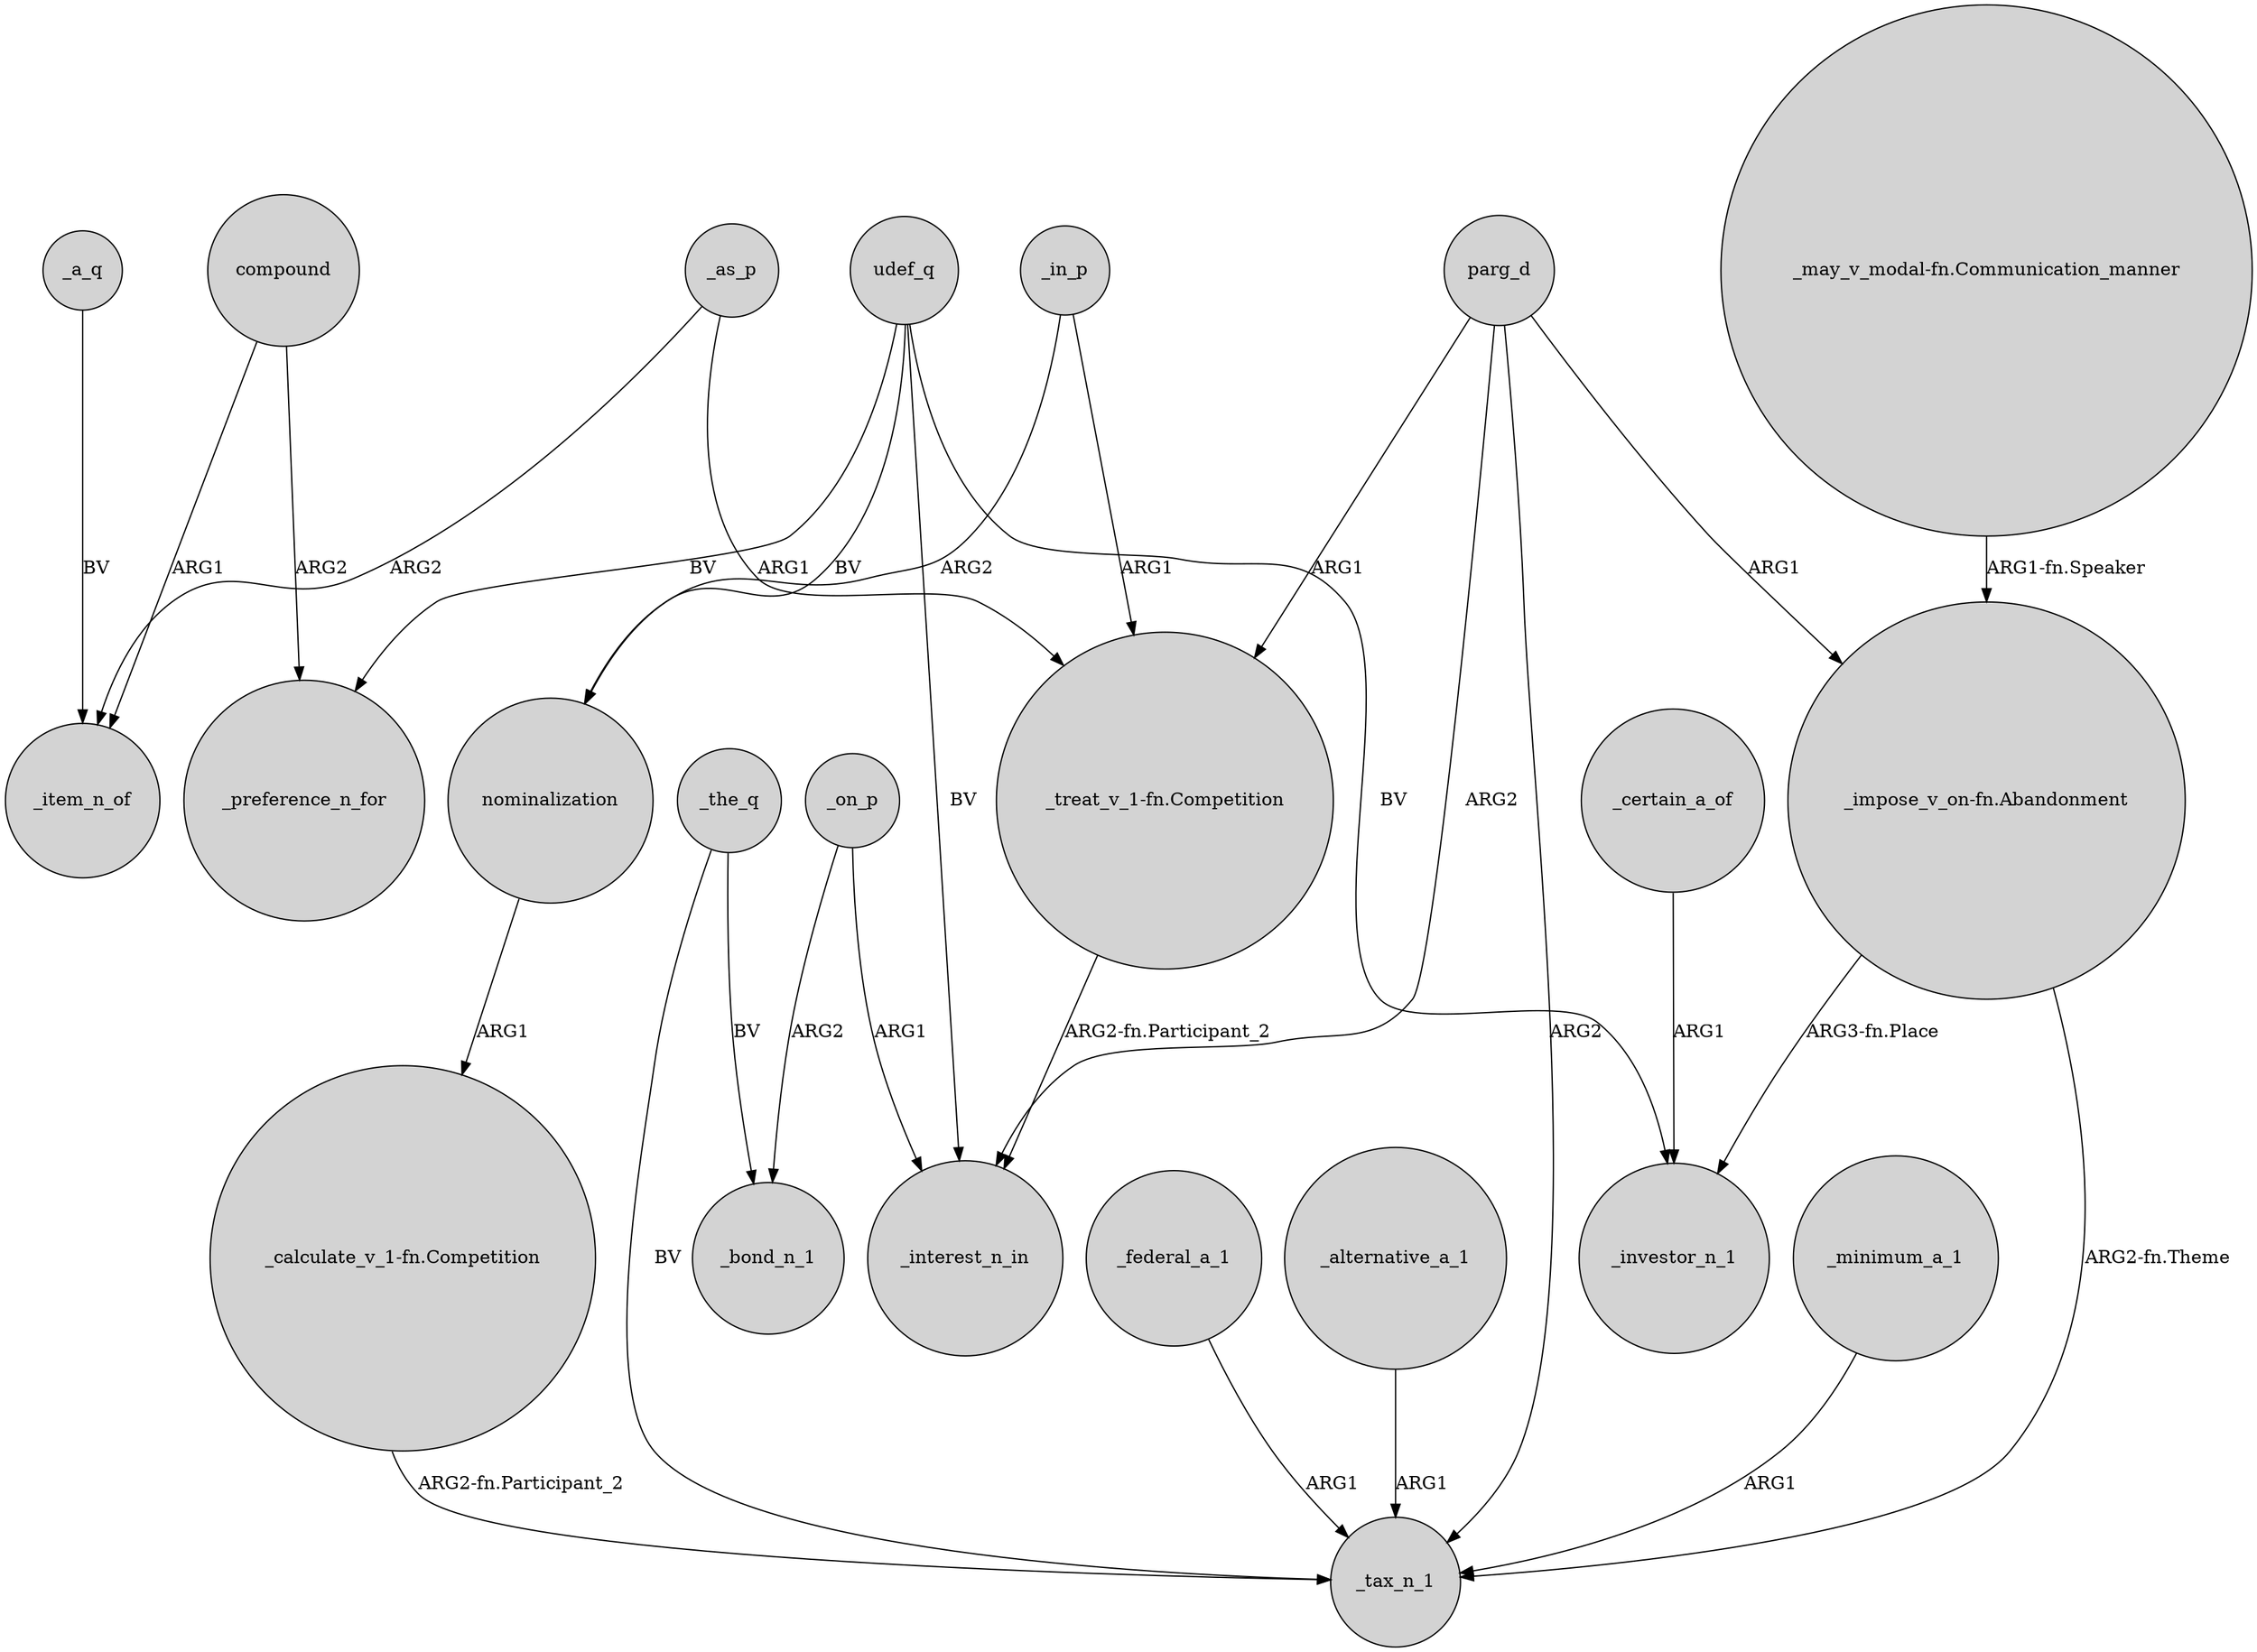 digraph {
	node [shape=circle style=filled]
	_as_p -> _item_n_of [label=ARG2]
	"_calculate_v_1-fn.Competition" -> _tax_n_1 [label="ARG2-fn.Participant_2"]
	"_may_v_modal-fn.Communication_manner" -> "_impose_v_on-fn.Abandonment" [label="ARG1-fn.Speaker"]
	udef_q -> _preference_n_for [label=BV]
	_on_p -> _bond_n_1 [label=ARG2]
	"_treat_v_1-fn.Competition" -> _interest_n_in [label="ARG2-fn.Participant_2"]
	"_impose_v_on-fn.Abandonment" -> _tax_n_1 [label="ARG2-fn.Theme"]
	udef_q -> nominalization [label=BV]
	_on_p -> _interest_n_in [label=ARG1]
	_federal_a_1 -> _tax_n_1 [label=ARG1]
	_alternative_a_1 -> _tax_n_1 [label=ARG1]
	parg_d -> "_impose_v_on-fn.Abandonment" [label=ARG1]
	compound -> _item_n_of [label=ARG1]
	parg_d -> _interest_n_in [label=ARG2]
	parg_d -> "_treat_v_1-fn.Competition" [label=ARG1]
	compound -> _preference_n_for [label=ARG2]
	"_impose_v_on-fn.Abandonment" -> _investor_n_1 [label="ARG3-fn.Place"]
	_the_q -> _tax_n_1 [label=BV]
	_a_q -> _item_n_of [label=BV]
	nominalization -> "_calculate_v_1-fn.Competition" [label=ARG1]
	_in_p -> "_treat_v_1-fn.Competition" [label=ARG1]
	udef_q -> _interest_n_in [label=BV]
	_certain_a_of -> _investor_n_1 [label=ARG1]
	parg_d -> _tax_n_1 [label=ARG2]
	udef_q -> _investor_n_1 [label=BV]
	_as_p -> "_treat_v_1-fn.Competition" [label=ARG1]
	_in_p -> nominalization [label=ARG2]
	_the_q -> _bond_n_1 [label=BV]
	_minimum_a_1 -> _tax_n_1 [label=ARG1]
}
